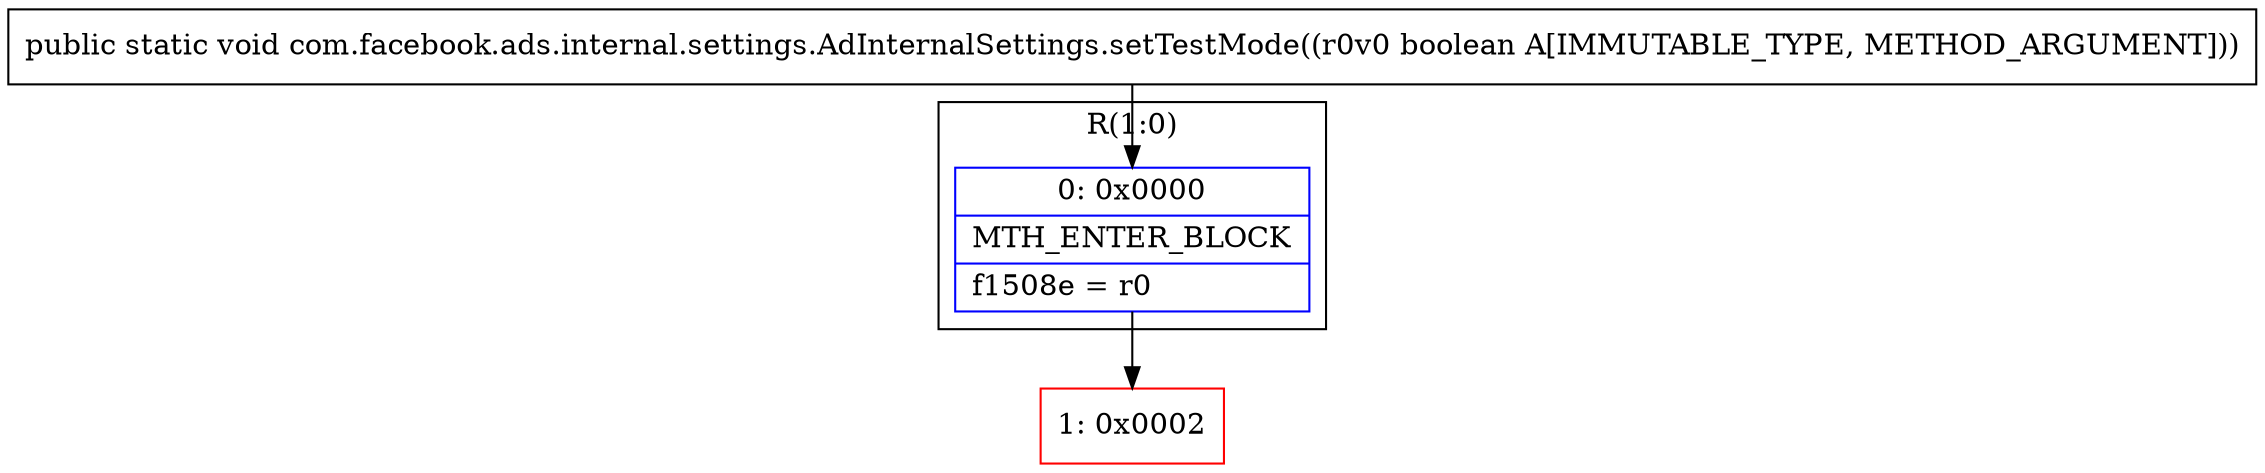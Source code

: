 digraph "CFG forcom.facebook.ads.internal.settings.AdInternalSettings.setTestMode(Z)V" {
subgraph cluster_Region_1829695144 {
label = "R(1:0)";
node [shape=record,color=blue];
Node_0 [shape=record,label="{0\:\ 0x0000|MTH_ENTER_BLOCK\l|f1508e = r0\l}"];
}
Node_1 [shape=record,color=red,label="{1\:\ 0x0002}"];
MethodNode[shape=record,label="{public static void com.facebook.ads.internal.settings.AdInternalSettings.setTestMode((r0v0 boolean A[IMMUTABLE_TYPE, METHOD_ARGUMENT])) }"];
MethodNode -> Node_0;
Node_0 -> Node_1;
}

